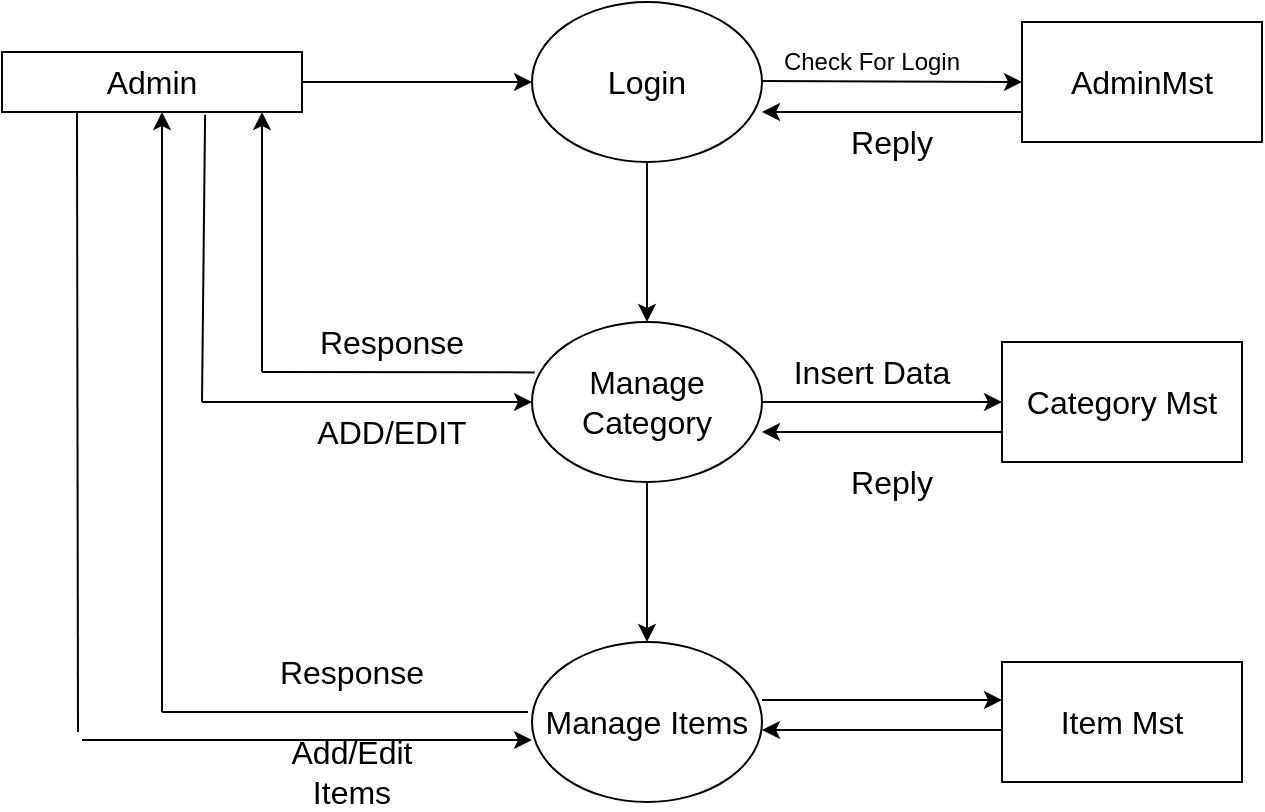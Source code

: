 <mxfile version="23.0.0" type="device">
  <diagram name="Page-1" id="sprAWKePOnELeRiYOYp5">
    <mxGraphModel dx="1900" dy="1657" grid="1" gridSize="10" guides="1" tooltips="1" connect="1" arrows="1" fold="1" page="1" pageScale="1" pageWidth="850" pageHeight="1100" math="0" shadow="0">
      <root>
        <mxCell id="0" />
        <mxCell id="1" parent="0" />
        <mxCell id="vE3U3ECPnu8Z_xFZWSYU-4" value="" style="edgeStyle=orthogonalEdgeStyle;rounded=0;orthogonalLoop=1;jettySize=auto;html=1;" edge="1" parent="1" source="vE3U3ECPnu8Z_xFZWSYU-1" target="vE3U3ECPnu8Z_xFZWSYU-3">
          <mxGeometry relative="1" as="geometry" />
        </mxCell>
        <mxCell id="vE3U3ECPnu8Z_xFZWSYU-1" value="&lt;font style=&quot;font-size: 16px;&quot;&gt;Admin&lt;/font&gt;" style="rounded=0;whiteSpace=wrap;html=1;" vertex="1" parent="1">
          <mxGeometry x="-100" y="20" width="150" height="30" as="geometry" />
        </mxCell>
        <mxCell id="vE3U3ECPnu8Z_xFZWSYU-9" value="" style="edgeStyle=orthogonalEdgeStyle;rounded=0;orthogonalLoop=1;jettySize=auto;html=1;" edge="1" parent="1" source="vE3U3ECPnu8Z_xFZWSYU-3" target="vE3U3ECPnu8Z_xFZWSYU-8">
          <mxGeometry relative="1" as="geometry" />
        </mxCell>
        <mxCell id="vE3U3ECPnu8Z_xFZWSYU-3" value="&lt;font style=&quot;font-size: 16px;&quot;&gt;Login&lt;/font&gt;" style="ellipse;whiteSpace=wrap;html=1;rounded=0;" vertex="1" parent="1">
          <mxGeometry x="165" y="-5" width="115" height="80" as="geometry" />
        </mxCell>
        <mxCell id="vE3U3ECPnu8Z_xFZWSYU-5" value="" style="endArrow=classic;html=1;rounded=0;" edge="1" parent="1">
          <mxGeometry width="50" height="50" relative="1" as="geometry">
            <mxPoint x="280" y="34.5" as="sourcePoint" />
            <mxPoint x="410" y="35" as="targetPoint" />
          </mxGeometry>
        </mxCell>
        <mxCell id="vE3U3ECPnu8Z_xFZWSYU-6" value="Check For Login" style="text;html=1;strokeColor=none;fillColor=none;align=center;verticalAlign=middle;whiteSpace=wrap;rounded=0;" vertex="1" parent="1">
          <mxGeometry x="280" y="10" width="110" height="30" as="geometry" />
        </mxCell>
        <mxCell id="vE3U3ECPnu8Z_xFZWSYU-7" value="&lt;font style=&quot;font-size: 16px;&quot;&gt;AdminMst&lt;/font&gt;" style="rounded=0;whiteSpace=wrap;html=1;" vertex="1" parent="1">
          <mxGeometry x="410" y="5" width="120" height="60" as="geometry" />
        </mxCell>
        <mxCell id="vE3U3ECPnu8Z_xFZWSYU-13" value="" style="edgeStyle=orthogonalEdgeStyle;rounded=0;orthogonalLoop=1;jettySize=auto;html=1;" edge="1" parent="1" source="vE3U3ECPnu8Z_xFZWSYU-8" target="vE3U3ECPnu8Z_xFZWSYU-12">
          <mxGeometry relative="1" as="geometry" />
        </mxCell>
        <mxCell id="vE3U3ECPnu8Z_xFZWSYU-26" value="" style="edgeStyle=orthogonalEdgeStyle;rounded=0;orthogonalLoop=1;jettySize=auto;html=1;" edge="1" parent="1" source="vE3U3ECPnu8Z_xFZWSYU-8" target="vE3U3ECPnu8Z_xFZWSYU-25">
          <mxGeometry relative="1" as="geometry" />
        </mxCell>
        <mxCell id="vE3U3ECPnu8Z_xFZWSYU-8" value="&lt;span style=&quot;font-size: 16px;&quot;&gt;Manage Category&lt;/span&gt;" style="ellipse;whiteSpace=wrap;html=1;rounded=0;" vertex="1" parent="1">
          <mxGeometry x="165" y="155" width="115" height="80" as="geometry" />
        </mxCell>
        <mxCell id="vE3U3ECPnu8Z_xFZWSYU-10" value="" style="endArrow=classic;html=1;rounded=0;exitX=0;exitY=0.75;exitDx=0;exitDy=0;" edge="1" parent="1" source="vE3U3ECPnu8Z_xFZWSYU-7">
          <mxGeometry width="50" height="50" relative="1" as="geometry">
            <mxPoint x="390" y="50" as="sourcePoint" />
            <mxPoint x="280" y="50" as="targetPoint" />
          </mxGeometry>
        </mxCell>
        <mxCell id="vE3U3ECPnu8Z_xFZWSYU-11" value="&lt;font style=&quot;font-size: 16px;&quot;&gt;Reply&lt;/font&gt;" style="text;html=1;strokeColor=none;fillColor=none;align=center;verticalAlign=middle;whiteSpace=wrap;rounded=0;" vertex="1" parent="1">
          <mxGeometry x="290" y="50" width="110" height="30" as="geometry" />
        </mxCell>
        <mxCell id="vE3U3ECPnu8Z_xFZWSYU-12" value="&lt;font style=&quot;font-size: 16px;&quot;&gt;Category Mst&lt;/font&gt;" style="whiteSpace=wrap;html=1;rounded=0;" vertex="1" parent="1">
          <mxGeometry x="400" y="165" width="120" height="60" as="geometry" />
        </mxCell>
        <mxCell id="vE3U3ECPnu8Z_xFZWSYU-14" value="&lt;span style=&quot;font-size: 16px;&quot;&gt;Insert Data&lt;/span&gt;" style="text;html=1;strokeColor=none;fillColor=none;align=center;verticalAlign=middle;whiteSpace=wrap;rounded=0;" vertex="1" parent="1">
          <mxGeometry x="280" y="165" width="110" height="30" as="geometry" />
        </mxCell>
        <mxCell id="vE3U3ECPnu8Z_xFZWSYU-17" value="" style="endArrow=classic;html=1;rounded=0;exitX=0;exitY=0.75;exitDx=0;exitDy=0;" edge="1" parent="1" source="vE3U3ECPnu8Z_xFZWSYU-12">
          <mxGeometry width="50" height="50" relative="1" as="geometry">
            <mxPoint x="410" y="210" as="sourcePoint" />
            <mxPoint x="280" y="210" as="targetPoint" />
          </mxGeometry>
        </mxCell>
        <mxCell id="vE3U3ECPnu8Z_xFZWSYU-18" value="&lt;font style=&quot;font-size: 16px;&quot;&gt;Reply&lt;/font&gt;" style="text;html=1;strokeColor=none;fillColor=none;align=center;verticalAlign=middle;whiteSpace=wrap;rounded=0;" vertex="1" parent="1">
          <mxGeometry x="290" y="220" width="110" height="30" as="geometry" />
        </mxCell>
        <mxCell id="vE3U3ECPnu8Z_xFZWSYU-19" value="" style="endArrow=classic;html=1;rounded=0;entryX=0;entryY=0.5;entryDx=0;entryDy=0;" edge="1" parent="1" target="vE3U3ECPnu8Z_xFZWSYU-8">
          <mxGeometry width="50" height="50" relative="1" as="geometry">
            <mxPoint y="195" as="sourcePoint" />
            <mxPoint x="160" y="192.5" as="targetPoint" />
          </mxGeometry>
        </mxCell>
        <mxCell id="vE3U3ECPnu8Z_xFZWSYU-20" value="" style="endArrow=none;html=1;rounded=0;entryX=0.677;entryY=1.047;entryDx=0;entryDy=0;entryPerimeter=0;" edge="1" parent="1" target="vE3U3ECPnu8Z_xFZWSYU-1">
          <mxGeometry width="50" height="50" relative="1" as="geometry">
            <mxPoint y="195" as="sourcePoint" />
            <mxPoint x="50" y="145" as="targetPoint" />
          </mxGeometry>
        </mxCell>
        <mxCell id="vE3U3ECPnu8Z_xFZWSYU-21" value="" style="endArrow=classic;html=1;rounded=0;" edge="1" parent="1">
          <mxGeometry width="50" height="50" relative="1" as="geometry">
            <mxPoint x="30" y="180" as="sourcePoint" />
            <mxPoint x="30" y="50" as="targetPoint" />
          </mxGeometry>
        </mxCell>
        <mxCell id="vE3U3ECPnu8Z_xFZWSYU-22" value="" style="endArrow=none;html=1;rounded=0;entryX=0.012;entryY=0.315;entryDx=0;entryDy=0;entryPerimeter=0;" edge="1" parent="1" target="vE3U3ECPnu8Z_xFZWSYU-8">
          <mxGeometry width="50" height="50" relative="1" as="geometry">
            <mxPoint x="30" y="180" as="sourcePoint" />
            <mxPoint x="80" y="130" as="targetPoint" />
          </mxGeometry>
        </mxCell>
        <mxCell id="vE3U3ECPnu8Z_xFZWSYU-23" value="&lt;span style=&quot;font-size: 16px;&quot;&gt;Response&lt;/span&gt;" style="text;html=1;strokeColor=none;fillColor=none;align=center;verticalAlign=middle;whiteSpace=wrap;rounded=0;" vertex="1" parent="1">
          <mxGeometry x="40" y="150" width="110" height="30" as="geometry" />
        </mxCell>
        <mxCell id="vE3U3ECPnu8Z_xFZWSYU-24" value="&lt;span style=&quot;font-size: 16px;&quot;&gt;ADD/EDIT&lt;/span&gt;" style="text;html=1;strokeColor=none;fillColor=none;align=center;verticalAlign=middle;whiteSpace=wrap;rounded=0;" vertex="1" parent="1">
          <mxGeometry x="40" y="195" width="110" height="30" as="geometry" />
        </mxCell>
        <mxCell id="vE3U3ECPnu8Z_xFZWSYU-25" value="&lt;span style=&quot;font-size: 16px;&quot;&gt;Manage Items&lt;/span&gt;" style="ellipse;whiteSpace=wrap;html=1;rounded=0;" vertex="1" parent="1">
          <mxGeometry x="165" y="315" width="115" height="80" as="geometry" />
        </mxCell>
        <mxCell id="vE3U3ECPnu8Z_xFZWSYU-27" value="" style="endArrow=classic;html=1;rounded=0;" edge="1" parent="1">
          <mxGeometry width="50" height="50" relative="1" as="geometry">
            <mxPoint x="-20" y="350" as="sourcePoint" />
            <mxPoint x="-20" y="50" as="targetPoint" />
          </mxGeometry>
        </mxCell>
        <mxCell id="vE3U3ECPnu8Z_xFZWSYU-28" value="" style="endArrow=none;html=1;rounded=0;entryX=0.012;entryY=0.315;entryDx=0;entryDy=0;entryPerimeter=0;" edge="1" parent="1">
          <mxGeometry width="50" height="50" relative="1" as="geometry">
            <mxPoint x="-20" y="350" as="sourcePoint" />
            <mxPoint x="163" y="350" as="targetPoint" />
          </mxGeometry>
        </mxCell>
        <mxCell id="vE3U3ECPnu8Z_xFZWSYU-29" value="&lt;span style=&quot;font-size: 16px;&quot;&gt;Response&lt;/span&gt;" style="text;html=1;strokeColor=none;fillColor=none;align=center;verticalAlign=middle;whiteSpace=wrap;rounded=0;" vertex="1" parent="1">
          <mxGeometry x="20" y="315" width="110" height="30" as="geometry" />
        </mxCell>
        <mxCell id="vE3U3ECPnu8Z_xFZWSYU-30" value="&lt;span style=&quot;font-size: 16px;&quot;&gt;Add/Edit&lt;br&gt;Items&lt;br&gt;&lt;/span&gt;" style="text;html=1;strokeColor=none;fillColor=none;align=center;verticalAlign=middle;whiteSpace=wrap;rounded=0;" vertex="1" parent="1">
          <mxGeometry x="20" y="365" width="110" height="30" as="geometry" />
        </mxCell>
        <mxCell id="vE3U3ECPnu8Z_xFZWSYU-36" value="" style="edgeStyle=orthogonalEdgeStyle;rounded=0;orthogonalLoop=1;jettySize=auto;html=1;" edge="1" parent="1">
          <mxGeometry relative="1" as="geometry">
            <mxPoint x="280" y="344" as="sourcePoint" />
            <mxPoint x="400" y="344" as="targetPoint" />
          </mxGeometry>
        </mxCell>
        <mxCell id="vE3U3ECPnu8Z_xFZWSYU-37" value="" style="endArrow=classic;html=1;rounded=0;exitX=0;exitY=0.75;exitDx=0;exitDy=0;" edge="1" parent="1">
          <mxGeometry width="50" height="50" relative="1" as="geometry">
            <mxPoint x="400" y="359" as="sourcePoint" />
            <mxPoint x="280" y="359" as="targetPoint" />
          </mxGeometry>
        </mxCell>
        <mxCell id="vE3U3ECPnu8Z_xFZWSYU-38" value="&lt;span style=&quot;font-size: 16px;&quot;&gt;Item Mst&lt;/span&gt;" style="whiteSpace=wrap;html=1;rounded=0;" vertex="1" parent="1">
          <mxGeometry x="400" y="325" width="120" height="60" as="geometry" />
        </mxCell>
        <mxCell id="vE3U3ECPnu8Z_xFZWSYU-39" value="" style="endArrow=classic;html=1;rounded=0;entryX=0;entryY=0.5;entryDx=0;entryDy=0;" edge="1" parent="1">
          <mxGeometry width="50" height="50" relative="1" as="geometry">
            <mxPoint x="-60" y="364" as="sourcePoint" />
            <mxPoint x="165" y="364" as="targetPoint" />
          </mxGeometry>
        </mxCell>
        <mxCell id="vE3U3ECPnu8Z_xFZWSYU-40" value="" style="endArrow=none;html=1;rounded=0;entryX=0.25;entryY=1;entryDx=0;entryDy=0;" edge="1" parent="1" target="vE3U3ECPnu8Z_xFZWSYU-1">
          <mxGeometry width="50" height="50" relative="1" as="geometry">
            <mxPoint x="-62" y="360" as="sourcePoint" />
            <mxPoint x="-60" y="220" as="targetPoint" />
          </mxGeometry>
        </mxCell>
      </root>
    </mxGraphModel>
  </diagram>
</mxfile>
